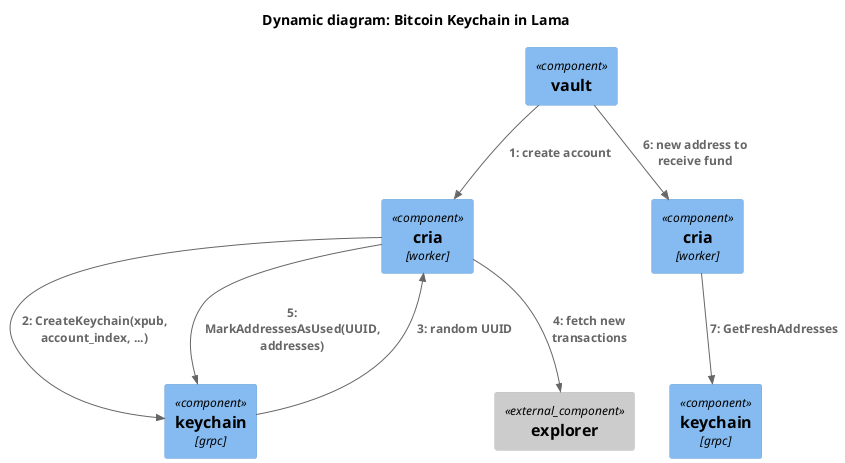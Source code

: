 @startuml
title Dynamic diagram: Bitcoin Keychain in Lama

!include <c4/C4_Dynamic.puml>

Component(vault, "vault")
Component(lama, "cria", "worker")
Component(keychain, "keychain", "grpc")
Component_Ext(explorer, "explorer")

Rel(vault, lama, "create account")
Rel(lama, keychain, "CreateKeychain(xpub, account_index, ...)")
Rel(keychain, lama, "random UUID")
Rel(lama, explorer, "fetch new transactions")
Rel(lama, keychain, "MarkAddressesAsUsed(UUID, addresses)")

Component(lama_rx, "cria", "worker")
Component(keychain_rx, "keychain", "grpc")
Rel(vault, lama_rx, "new address to receive fund")
Rel(lama_rx, keychain_rx, "GetFreshAddresses")

@endumlq
